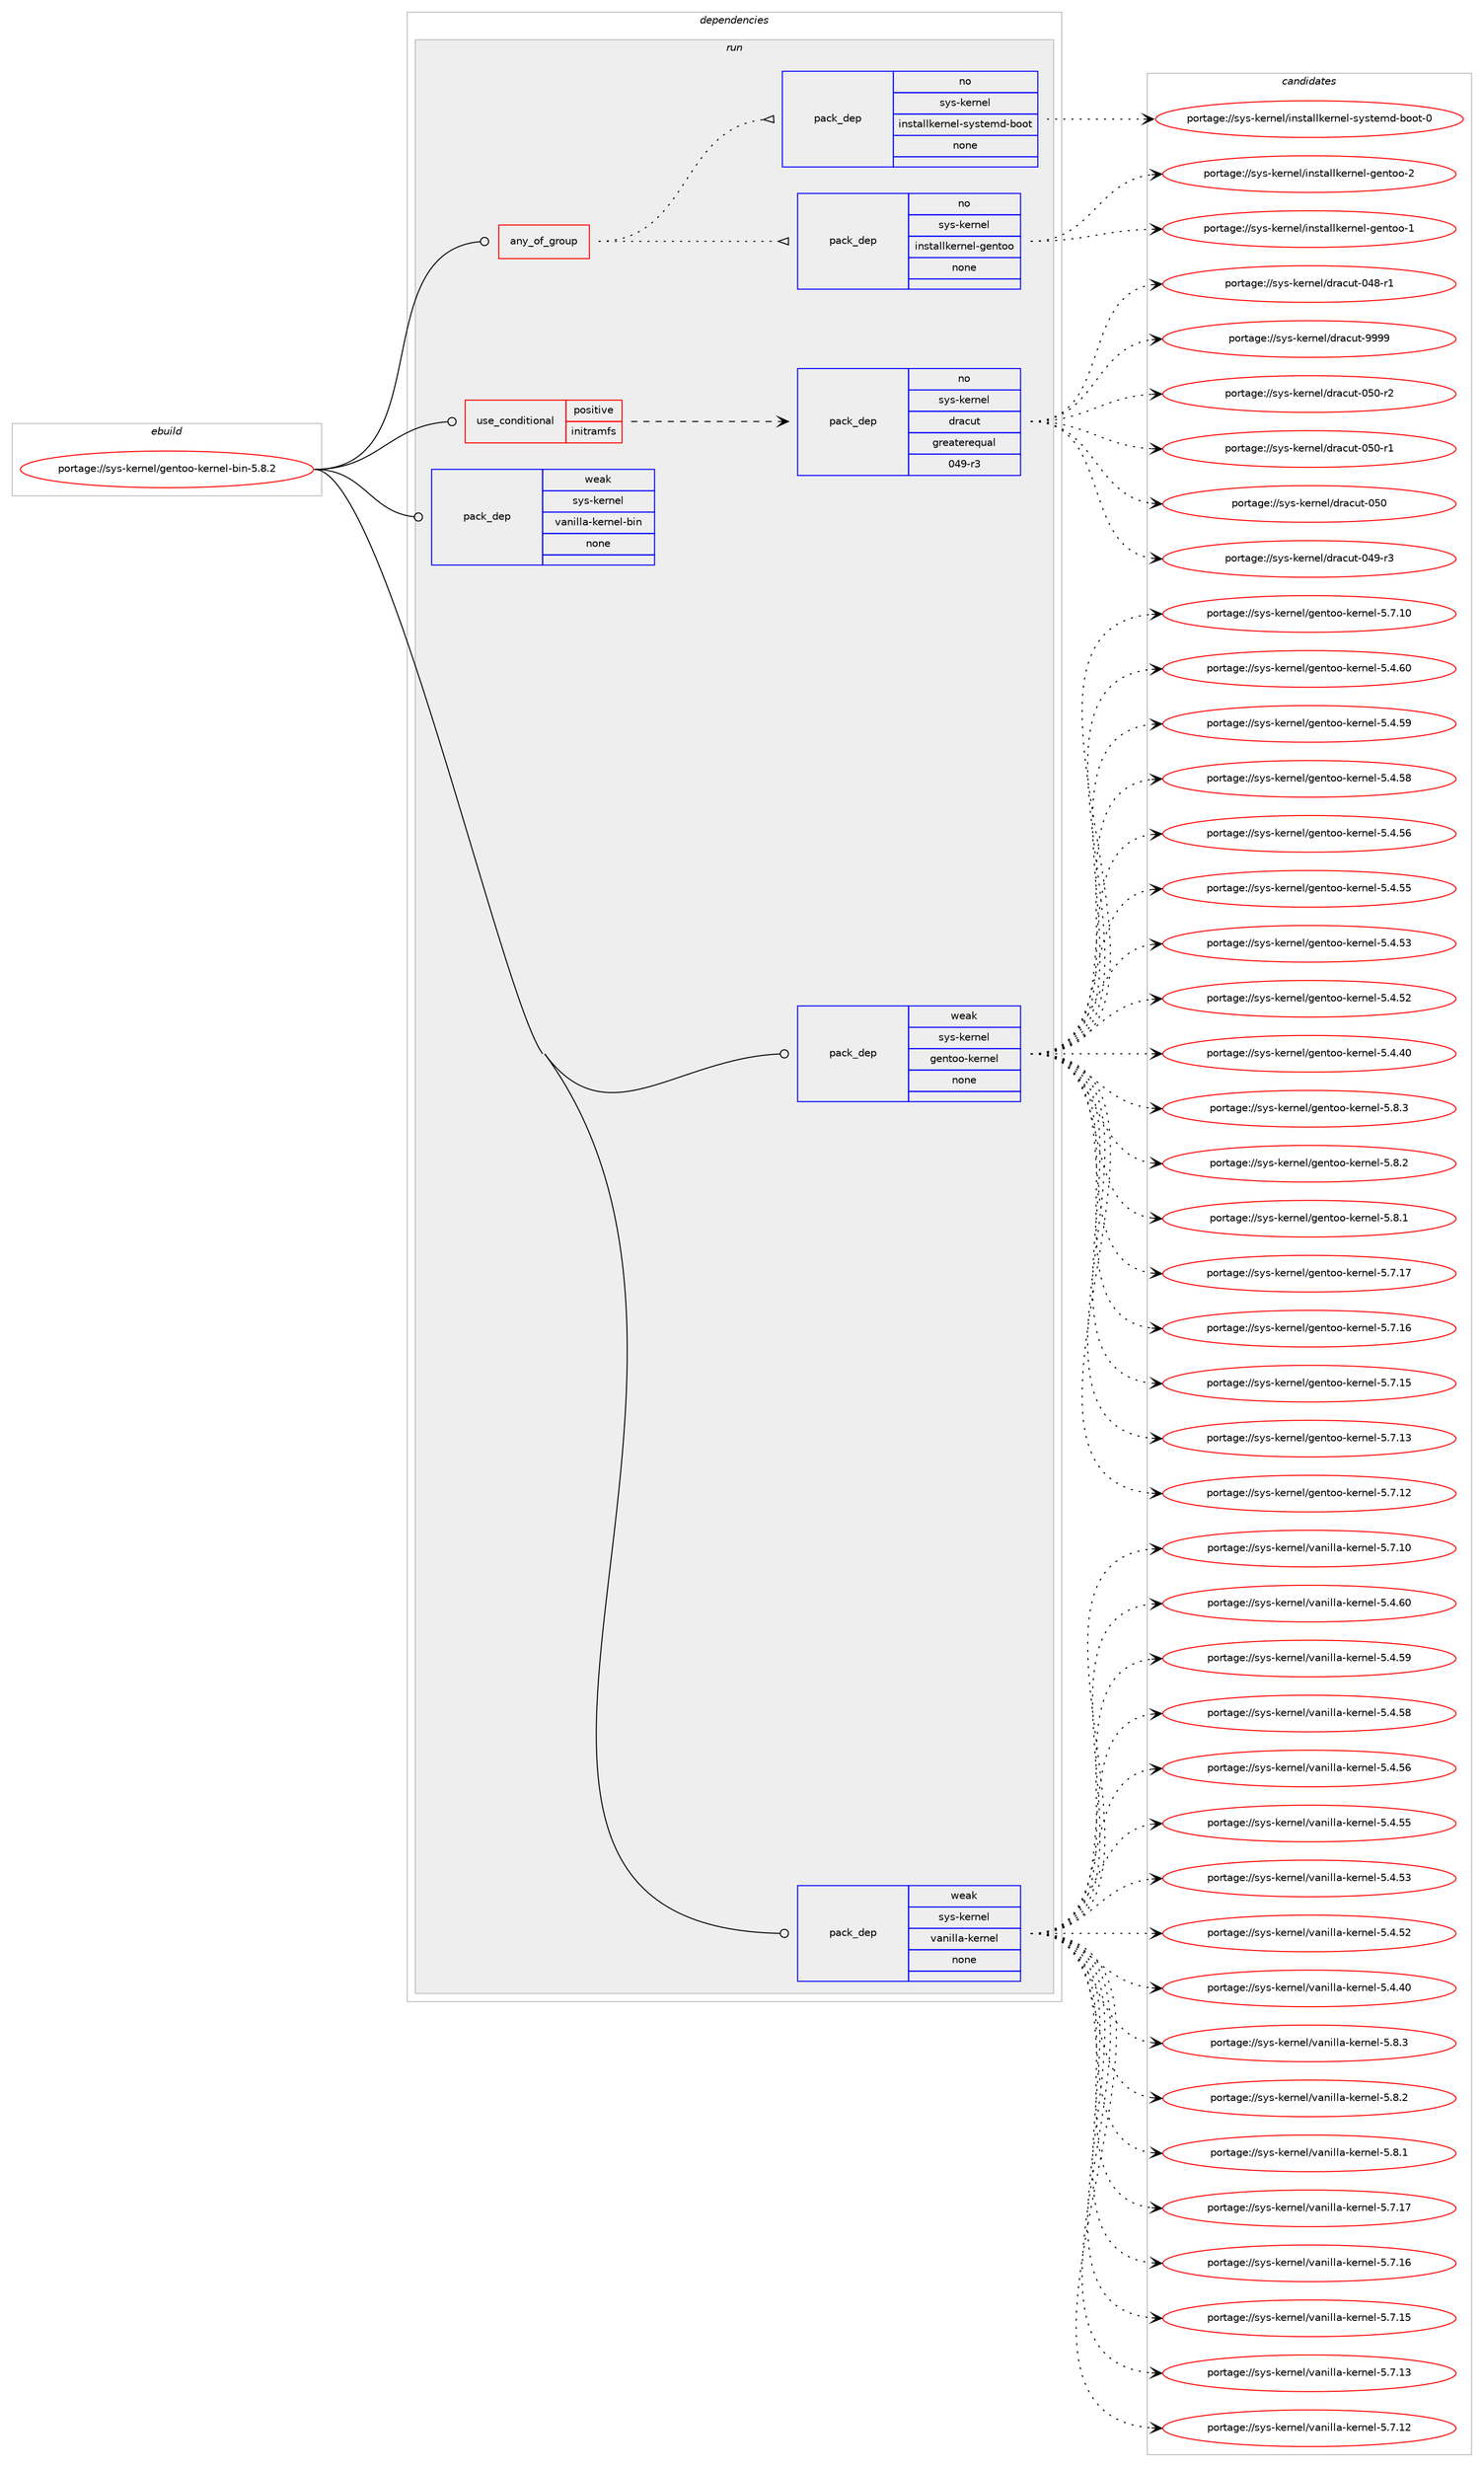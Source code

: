digraph prolog {

# *************
# Graph options
# *************

newrank=true;
concentrate=true;
compound=true;
graph [rankdir=LR,fontname=Helvetica,fontsize=10,ranksep=1.5];#, ranksep=2.5, nodesep=0.2];
edge  [arrowhead=vee];
node  [fontname=Helvetica,fontsize=10];

# **********
# The ebuild
# **********

subgraph cluster_leftcol {
color=gray;
rank=same;
label=<<i>ebuild</i>>;
id [label="portage://sys-kernel/gentoo-kernel-bin-5.8.2", color=red, width=4, href="../sys-kernel/gentoo-kernel-bin-5.8.2.svg"];
}

# ****************
# The dependencies
# ****************

subgraph cluster_midcol {
color=gray;
label=<<i>dependencies</i>>;
subgraph cluster_compile {
fillcolor="#eeeeee";
style=filled;
label=<<i>compile</i>>;
}
subgraph cluster_compileandrun {
fillcolor="#eeeeee";
style=filled;
label=<<i>compile and run</i>>;
}
subgraph cluster_run {
fillcolor="#eeeeee";
style=filled;
label=<<i>run</i>>;
subgraph any51 {
dependency2033 [label=<<TABLE BORDER="0" CELLBORDER="1" CELLSPACING="0" CELLPADDING="4"><TR><TD CELLPADDING="10">any_of_group</TD></TR></TABLE>>, shape=none, color=red];subgraph pack1756 {
dependency2034 [label=<<TABLE BORDER="0" CELLBORDER="1" CELLSPACING="0" CELLPADDING="4" WIDTH="220"><TR><TD ROWSPAN="6" CELLPADDING="30">pack_dep</TD></TR><TR><TD WIDTH="110">no</TD></TR><TR><TD>sys-kernel</TD></TR><TR><TD>installkernel-gentoo</TD></TR><TR><TD>none</TD></TR><TR><TD></TD></TR></TABLE>>, shape=none, color=blue];
}
dependency2033:e -> dependency2034:w [weight=20,style="dotted",arrowhead="oinv"];
subgraph pack1757 {
dependency2035 [label=<<TABLE BORDER="0" CELLBORDER="1" CELLSPACING="0" CELLPADDING="4" WIDTH="220"><TR><TD ROWSPAN="6" CELLPADDING="30">pack_dep</TD></TR><TR><TD WIDTH="110">no</TD></TR><TR><TD>sys-kernel</TD></TR><TR><TD>installkernel-systemd-boot</TD></TR><TR><TD>none</TD></TR><TR><TD></TD></TR></TABLE>>, shape=none, color=blue];
}
dependency2033:e -> dependency2035:w [weight=20,style="dotted",arrowhead="oinv"];
}
id:e -> dependency2033:w [weight=20,style="solid",arrowhead="odot"];
subgraph cond226 {
dependency2036 [label=<<TABLE BORDER="0" CELLBORDER="1" CELLSPACING="0" CELLPADDING="4"><TR><TD ROWSPAN="3" CELLPADDING="10">use_conditional</TD></TR><TR><TD>positive</TD></TR><TR><TD>initramfs</TD></TR></TABLE>>, shape=none, color=red];
subgraph pack1758 {
dependency2037 [label=<<TABLE BORDER="0" CELLBORDER="1" CELLSPACING="0" CELLPADDING="4" WIDTH="220"><TR><TD ROWSPAN="6" CELLPADDING="30">pack_dep</TD></TR><TR><TD WIDTH="110">no</TD></TR><TR><TD>sys-kernel</TD></TR><TR><TD>dracut</TD></TR><TR><TD>greaterequal</TD></TR><TR><TD>049-r3</TD></TR></TABLE>>, shape=none, color=blue];
}
dependency2036:e -> dependency2037:w [weight=20,style="dashed",arrowhead="vee"];
}
id:e -> dependency2036:w [weight=20,style="solid",arrowhead="odot"];
subgraph pack1759 {
dependency2038 [label=<<TABLE BORDER="0" CELLBORDER="1" CELLSPACING="0" CELLPADDING="4" WIDTH="220"><TR><TD ROWSPAN="6" CELLPADDING="30">pack_dep</TD></TR><TR><TD WIDTH="110">weak</TD></TR><TR><TD>sys-kernel</TD></TR><TR><TD>gentoo-kernel</TD></TR><TR><TD>none</TD></TR><TR><TD></TD></TR></TABLE>>, shape=none, color=blue];
}
id:e -> dependency2038:w [weight=20,style="solid",arrowhead="odot"];
subgraph pack1760 {
dependency2039 [label=<<TABLE BORDER="0" CELLBORDER="1" CELLSPACING="0" CELLPADDING="4" WIDTH="220"><TR><TD ROWSPAN="6" CELLPADDING="30">pack_dep</TD></TR><TR><TD WIDTH="110">weak</TD></TR><TR><TD>sys-kernel</TD></TR><TR><TD>vanilla-kernel</TD></TR><TR><TD>none</TD></TR><TR><TD></TD></TR></TABLE>>, shape=none, color=blue];
}
id:e -> dependency2039:w [weight=20,style="solid",arrowhead="odot"];
subgraph pack1761 {
dependency2040 [label=<<TABLE BORDER="0" CELLBORDER="1" CELLSPACING="0" CELLPADDING="4" WIDTH="220"><TR><TD ROWSPAN="6" CELLPADDING="30">pack_dep</TD></TR><TR><TD WIDTH="110">weak</TD></TR><TR><TD>sys-kernel</TD></TR><TR><TD>vanilla-kernel-bin</TD></TR><TR><TD>none</TD></TR><TR><TD></TD></TR></TABLE>>, shape=none, color=blue];
}
id:e -> dependency2040:w [weight=20,style="solid",arrowhead="odot"];
}
}

# **************
# The candidates
# **************

subgraph cluster_choices {
rank=same;
color=gray;
label=<<i>candidates</i>>;

subgraph choice1756 {
color=black;
nodesep=1;
choice115121115451071011141101011084710511011511697108108107101114110101108451031011101161111114550 [label="portage://sys-kernel/installkernel-gentoo-2", color=red, width=4,href="../sys-kernel/installkernel-gentoo-2.svg"];
choice115121115451071011141101011084710511011511697108108107101114110101108451031011101161111114549 [label="portage://sys-kernel/installkernel-gentoo-1", color=red, width=4,href="../sys-kernel/installkernel-gentoo-1.svg"];
dependency2034:e -> choice115121115451071011141101011084710511011511697108108107101114110101108451031011101161111114550:w [style=dotted,weight="100"];
dependency2034:e -> choice115121115451071011141101011084710511011511697108108107101114110101108451031011101161111114549:w [style=dotted,weight="100"];
}
subgraph choice1757 {
color=black;
nodesep=1;
choice1151211154510710111411010110847105110115116971081081071011141101011084511512111511610110910045981111111164548 [label="portage://sys-kernel/installkernel-systemd-boot-0", color=red, width=4,href="../sys-kernel/installkernel-systemd-boot-0.svg"];
dependency2035:e -> choice1151211154510710111411010110847105110115116971081081071011141101011084511512111511610110910045981111111164548:w [style=dotted,weight="100"];
}
subgraph choice1758 {
color=black;
nodesep=1;
choice115121115451071011141101011084710011497991171164557575757 [label="portage://sys-kernel/dracut-9999", color=red, width=4,href="../sys-kernel/dracut-9999.svg"];
choice11512111545107101114110101108471001149799117116454853484511450 [label="portage://sys-kernel/dracut-050-r2", color=red, width=4,href="../sys-kernel/dracut-050-r2.svg"];
choice11512111545107101114110101108471001149799117116454853484511449 [label="portage://sys-kernel/dracut-050-r1", color=red, width=4,href="../sys-kernel/dracut-050-r1.svg"];
choice1151211154510710111411010110847100114979911711645485348 [label="portage://sys-kernel/dracut-050", color=red, width=4,href="../sys-kernel/dracut-050.svg"];
choice11512111545107101114110101108471001149799117116454852574511451 [label="portage://sys-kernel/dracut-049-r3", color=red, width=4,href="../sys-kernel/dracut-049-r3.svg"];
choice11512111545107101114110101108471001149799117116454852564511449 [label="portage://sys-kernel/dracut-048-r1", color=red, width=4,href="../sys-kernel/dracut-048-r1.svg"];
dependency2037:e -> choice115121115451071011141101011084710011497991171164557575757:w [style=dotted,weight="100"];
dependency2037:e -> choice11512111545107101114110101108471001149799117116454853484511450:w [style=dotted,weight="100"];
dependency2037:e -> choice11512111545107101114110101108471001149799117116454853484511449:w [style=dotted,weight="100"];
dependency2037:e -> choice1151211154510710111411010110847100114979911711645485348:w [style=dotted,weight="100"];
dependency2037:e -> choice11512111545107101114110101108471001149799117116454852574511451:w [style=dotted,weight="100"];
dependency2037:e -> choice11512111545107101114110101108471001149799117116454852564511449:w [style=dotted,weight="100"];
}
subgraph choice1759 {
color=black;
nodesep=1;
choice115121115451071011141101011084710310111011611111145107101114110101108455346564651 [label="portage://sys-kernel/gentoo-kernel-5.8.3", color=red, width=4,href="../sys-kernel/gentoo-kernel-5.8.3.svg"];
choice115121115451071011141101011084710310111011611111145107101114110101108455346564650 [label="portage://sys-kernel/gentoo-kernel-5.8.2", color=red, width=4,href="../sys-kernel/gentoo-kernel-5.8.2.svg"];
choice115121115451071011141101011084710310111011611111145107101114110101108455346564649 [label="portage://sys-kernel/gentoo-kernel-5.8.1", color=red, width=4,href="../sys-kernel/gentoo-kernel-5.8.1.svg"];
choice11512111545107101114110101108471031011101161111114510710111411010110845534655464955 [label="portage://sys-kernel/gentoo-kernel-5.7.17", color=red, width=4,href="../sys-kernel/gentoo-kernel-5.7.17.svg"];
choice11512111545107101114110101108471031011101161111114510710111411010110845534655464954 [label="portage://sys-kernel/gentoo-kernel-5.7.16", color=red, width=4,href="../sys-kernel/gentoo-kernel-5.7.16.svg"];
choice11512111545107101114110101108471031011101161111114510710111411010110845534655464953 [label="portage://sys-kernel/gentoo-kernel-5.7.15", color=red, width=4,href="../sys-kernel/gentoo-kernel-5.7.15.svg"];
choice11512111545107101114110101108471031011101161111114510710111411010110845534655464951 [label="portage://sys-kernel/gentoo-kernel-5.7.13", color=red, width=4,href="../sys-kernel/gentoo-kernel-5.7.13.svg"];
choice11512111545107101114110101108471031011101161111114510710111411010110845534655464950 [label="portage://sys-kernel/gentoo-kernel-5.7.12", color=red, width=4,href="../sys-kernel/gentoo-kernel-5.7.12.svg"];
choice11512111545107101114110101108471031011101161111114510710111411010110845534655464948 [label="portage://sys-kernel/gentoo-kernel-5.7.10", color=red, width=4,href="../sys-kernel/gentoo-kernel-5.7.10.svg"];
choice11512111545107101114110101108471031011101161111114510710111411010110845534652465448 [label="portage://sys-kernel/gentoo-kernel-5.4.60", color=red, width=4,href="../sys-kernel/gentoo-kernel-5.4.60.svg"];
choice11512111545107101114110101108471031011101161111114510710111411010110845534652465357 [label="portage://sys-kernel/gentoo-kernel-5.4.59", color=red, width=4,href="../sys-kernel/gentoo-kernel-5.4.59.svg"];
choice11512111545107101114110101108471031011101161111114510710111411010110845534652465356 [label="portage://sys-kernel/gentoo-kernel-5.4.58", color=red, width=4,href="../sys-kernel/gentoo-kernel-5.4.58.svg"];
choice11512111545107101114110101108471031011101161111114510710111411010110845534652465354 [label="portage://sys-kernel/gentoo-kernel-5.4.56", color=red, width=4,href="../sys-kernel/gentoo-kernel-5.4.56.svg"];
choice11512111545107101114110101108471031011101161111114510710111411010110845534652465353 [label="portage://sys-kernel/gentoo-kernel-5.4.55", color=red, width=4,href="../sys-kernel/gentoo-kernel-5.4.55.svg"];
choice11512111545107101114110101108471031011101161111114510710111411010110845534652465351 [label="portage://sys-kernel/gentoo-kernel-5.4.53", color=red, width=4,href="../sys-kernel/gentoo-kernel-5.4.53.svg"];
choice11512111545107101114110101108471031011101161111114510710111411010110845534652465350 [label="portage://sys-kernel/gentoo-kernel-5.4.52", color=red, width=4,href="../sys-kernel/gentoo-kernel-5.4.52.svg"];
choice11512111545107101114110101108471031011101161111114510710111411010110845534652465248 [label="portage://sys-kernel/gentoo-kernel-5.4.40", color=red, width=4,href="../sys-kernel/gentoo-kernel-5.4.40.svg"];
dependency2038:e -> choice115121115451071011141101011084710310111011611111145107101114110101108455346564651:w [style=dotted,weight="100"];
dependency2038:e -> choice115121115451071011141101011084710310111011611111145107101114110101108455346564650:w [style=dotted,weight="100"];
dependency2038:e -> choice115121115451071011141101011084710310111011611111145107101114110101108455346564649:w [style=dotted,weight="100"];
dependency2038:e -> choice11512111545107101114110101108471031011101161111114510710111411010110845534655464955:w [style=dotted,weight="100"];
dependency2038:e -> choice11512111545107101114110101108471031011101161111114510710111411010110845534655464954:w [style=dotted,weight="100"];
dependency2038:e -> choice11512111545107101114110101108471031011101161111114510710111411010110845534655464953:w [style=dotted,weight="100"];
dependency2038:e -> choice11512111545107101114110101108471031011101161111114510710111411010110845534655464951:w [style=dotted,weight="100"];
dependency2038:e -> choice11512111545107101114110101108471031011101161111114510710111411010110845534655464950:w [style=dotted,weight="100"];
dependency2038:e -> choice11512111545107101114110101108471031011101161111114510710111411010110845534655464948:w [style=dotted,weight="100"];
dependency2038:e -> choice11512111545107101114110101108471031011101161111114510710111411010110845534652465448:w [style=dotted,weight="100"];
dependency2038:e -> choice11512111545107101114110101108471031011101161111114510710111411010110845534652465357:w [style=dotted,weight="100"];
dependency2038:e -> choice11512111545107101114110101108471031011101161111114510710111411010110845534652465356:w [style=dotted,weight="100"];
dependency2038:e -> choice11512111545107101114110101108471031011101161111114510710111411010110845534652465354:w [style=dotted,weight="100"];
dependency2038:e -> choice11512111545107101114110101108471031011101161111114510710111411010110845534652465353:w [style=dotted,weight="100"];
dependency2038:e -> choice11512111545107101114110101108471031011101161111114510710111411010110845534652465351:w [style=dotted,weight="100"];
dependency2038:e -> choice11512111545107101114110101108471031011101161111114510710111411010110845534652465350:w [style=dotted,weight="100"];
dependency2038:e -> choice11512111545107101114110101108471031011101161111114510710111411010110845534652465248:w [style=dotted,weight="100"];
}
subgraph choice1760 {
color=black;
nodesep=1;
choice1151211154510710111411010110847118971101051081089745107101114110101108455346564651 [label="portage://sys-kernel/vanilla-kernel-5.8.3", color=red, width=4,href="../sys-kernel/vanilla-kernel-5.8.3.svg"];
choice1151211154510710111411010110847118971101051081089745107101114110101108455346564650 [label="portage://sys-kernel/vanilla-kernel-5.8.2", color=red, width=4,href="../sys-kernel/vanilla-kernel-5.8.2.svg"];
choice1151211154510710111411010110847118971101051081089745107101114110101108455346564649 [label="portage://sys-kernel/vanilla-kernel-5.8.1", color=red, width=4,href="../sys-kernel/vanilla-kernel-5.8.1.svg"];
choice115121115451071011141101011084711897110105108108974510710111411010110845534655464955 [label="portage://sys-kernel/vanilla-kernel-5.7.17", color=red, width=4,href="../sys-kernel/vanilla-kernel-5.7.17.svg"];
choice115121115451071011141101011084711897110105108108974510710111411010110845534655464954 [label="portage://sys-kernel/vanilla-kernel-5.7.16", color=red, width=4,href="../sys-kernel/vanilla-kernel-5.7.16.svg"];
choice115121115451071011141101011084711897110105108108974510710111411010110845534655464953 [label="portage://sys-kernel/vanilla-kernel-5.7.15", color=red, width=4,href="../sys-kernel/vanilla-kernel-5.7.15.svg"];
choice115121115451071011141101011084711897110105108108974510710111411010110845534655464951 [label="portage://sys-kernel/vanilla-kernel-5.7.13", color=red, width=4,href="../sys-kernel/vanilla-kernel-5.7.13.svg"];
choice115121115451071011141101011084711897110105108108974510710111411010110845534655464950 [label="portage://sys-kernel/vanilla-kernel-5.7.12", color=red, width=4,href="../sys-kernel/vanilla-kernel-5.7.12.svg"];
choice115121115451071011141101011084711897110105108108974510710111411010110845534655464948 [label="portage://sys-kernel/vanilla-kernel-5.7.10", color=red, width=4,href="../sys-kernel/vanilla-kernel-5.7.10.svg"];
choice115121115451071011141101011084711897110105108108974510710111411010110845534652465448 [label="portage://sys-kernel/vanilla-kernel-5.4.60", color=red, width=4,href="../sys-kernel/vanilla-kernel-5.4.60.svg"];
choice115121115451071011141101011084711897110105108108974510710111411010110845534652465357 [label="portage://sys-kernel/vanilla-kernel-5.4.59", color=red, width=4,href="../sys-kernel/vanilla-kernel-5.4.59.svg"];
choice115121115451071011141101011084711897110105108108974510710111411010110845534652465356 [label="portage://sys-kernel/vanilla-kernel-5.4.58", color=red, width=4,href="../sys-kernel/vanilla-kernel-5.4.58.svg"];
choice115121115451071011141101011084711897110105108108974510710111411010110845534652465354 [label="portage://sys-kernel/vanilla-kernel-5.4.56", color=red, width=4,href="../sys-kernel/vanilla-kernel-5.4.56.svg"];
choice115121115451071011141101011084711897110105108108974510710111411010110845534652465353 [label="portage://sys-kernel/vanilla-kernel-5.4.55", color=red, width=4,href="../sys-kernel/vanilla-kernel-5.4.55.svg"];
choice115121115451071011141101011084711897110105108108974510710111411010110845534652465351 [label="portage://sys-kernel/vanilla-kernel-5.4.53", color=red, width=4,href="../sys-kernel/vanilla-kernel-5.4.53.svg"];
choice115121115451071011141101011084711897110105108108974510710111411010110845534652465350 [label="portage://sys-kernel/vanilla-kernel-5.4.52", color=red, width=4,href="../sys-kernel/vanilla-kernel-5.4.52.svg"];
choice115121115451071011141101011084711897110105108108974510710111411010110845534652465248 [label="portage://sys-kernel/vanilla-kernel-5.4.40", color=red, width=4,href="../sys-kernel/vanilla-kernel-5.4.40.svg"];
dependency2039:e -> choice1151211154510710111411010110847118971101051081089745107101114110101108455346564651:w [style=dotted,weight="100"];
dependency2039:e -> choice1151211154510710111411010110847118971101051081089745107101114110101108455346564650:w [style=dotted,weight="100"];
dependency2039:e -> choice1151211154510710111411010110847118971101051081089745107101114110101108455346564649:w [style=dotted,weight="100"];
dependency2039:e -> choice115121115451071011141101011084711897110105108108974510710111411010110845534655464955:w [style=dotted,weight="100"];
dependency2039:e -> choice115121115451071011141101011084711897110105108108974510710111411010110845534655464954:w [style=dotted,weight="100"];
dependency2039:e -> choice115121115451071011141101011084711897110105108108974510710111411010110845534655464953:w [style=dotted,weight="100"];
dependency2039:e -> choice115121115451071011141101011084711897110105108108974510710111411010110845534655464951:w [style=dotted,weight="100"];
dependency2039:e -> choice115121115451071011141101011084711897110105108108974510710111411010110845534655464950:w [style=dotted,weight="100"];
dependency2039:e -> choice115121115451071011141101011084711897110105108108974510710111411010110845534655464948:w [style=dotted,weight="100"];
dependency2039:e -> choice115121115451071011141101011084711897110105108108974510710111411010110845534652465448:w [style=dotted,weight="100"];
dependency2039:e -> choice115121115451071011141101011084711897110105108108974510710111411010110845534652465357:w [style=dotted,weight="100"];
dependency2039:e -> choice115121115451071011141101011084711897110105108108974510710111411010110845534652465356:w [style=dotted,weight="100"];
dependency2039:e -> choice115121115451071011141101011084711897110105108108974510710111411010110845534652465354:w [style=dotted,weight="100"];
dependency2039:e -> choice115121115451071011141101011084711897110105108108974510710111411010110845534652465353:w [style=dotted,weight="100"];
dependency2039:e -> choice115121115451071011141101011084711897110105108108974510710111411010110845534652465351:w [style=dotted,weight="100"];
dependency2039:e -> choice115121115451071011141101011084711897110105108108974510710111411010110845534652465350:w [style=dotted,weight="100"];
dependency2039:e -> choice115121115451071011141101011084711897110105108108974510710111411010110845534652465248:w [style=dotted,weight="100"];
}
subgraph choice1761 {
color=black;
nodesep=1;
}
}

}

